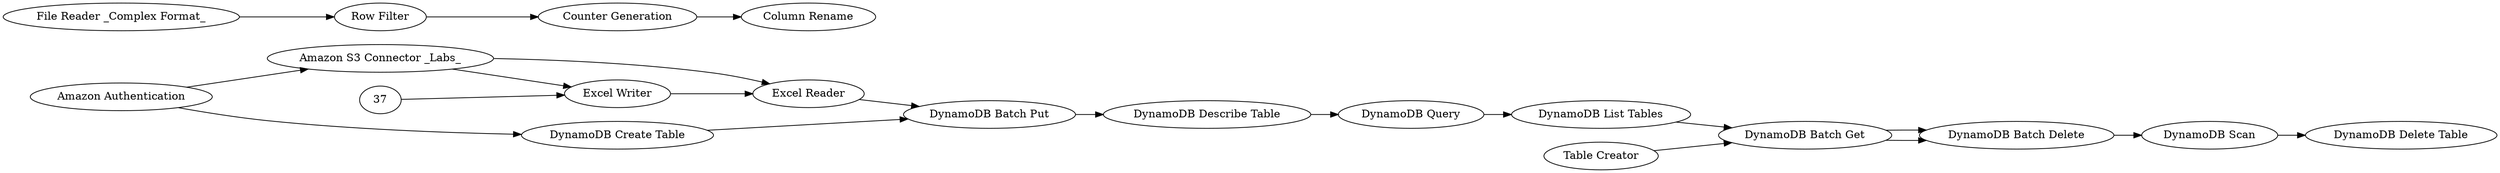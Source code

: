 digraph {
	4 [label="Amazon Authentication"]
	5 [label="Amazon S3 Connector _Labs_"]
	7 [label="DynamoDB Describe Table"]
	8 [label="DynamoDB Delete Table"]
	11 [label="DynamoDB List Tables"]
	24 [label="DynamoDB Query"]
	26 [label="DynamoDB Create Table"]
	28 [label="DynamoDB Batch Put"]
	29 [label="DynamoDB Batch Get"]
	31 [label="DynamoDB Batch Delete"]
	32 [label="Table Creator"]
	33 [label="DynamoDB Scan"]
	34 [label="Excel Reader"]
	36 [label="Excel Writer"]
	22 [label="Row Filter"]
	25 [label="Counter Generation"]
	35 [label="Column Rename"]
	38 [label="File Reader _Complex Format_"]
	22 -> 25
	25 -> 35
	38 -> 22
	4 -> 5
	4 -> 26
	5 -> 36
	5 -> 34
	7 -> 24
	11 -> 29
	24 -> 11
	26 -> 28
	28 -> 7
	29 -> 31
	29 -> 31
	31 -> 33
	32 -> 29
	33 -> 8
	34 -> 28
	36 -> 34
	37 -> 36
	rankdir=LR
}
